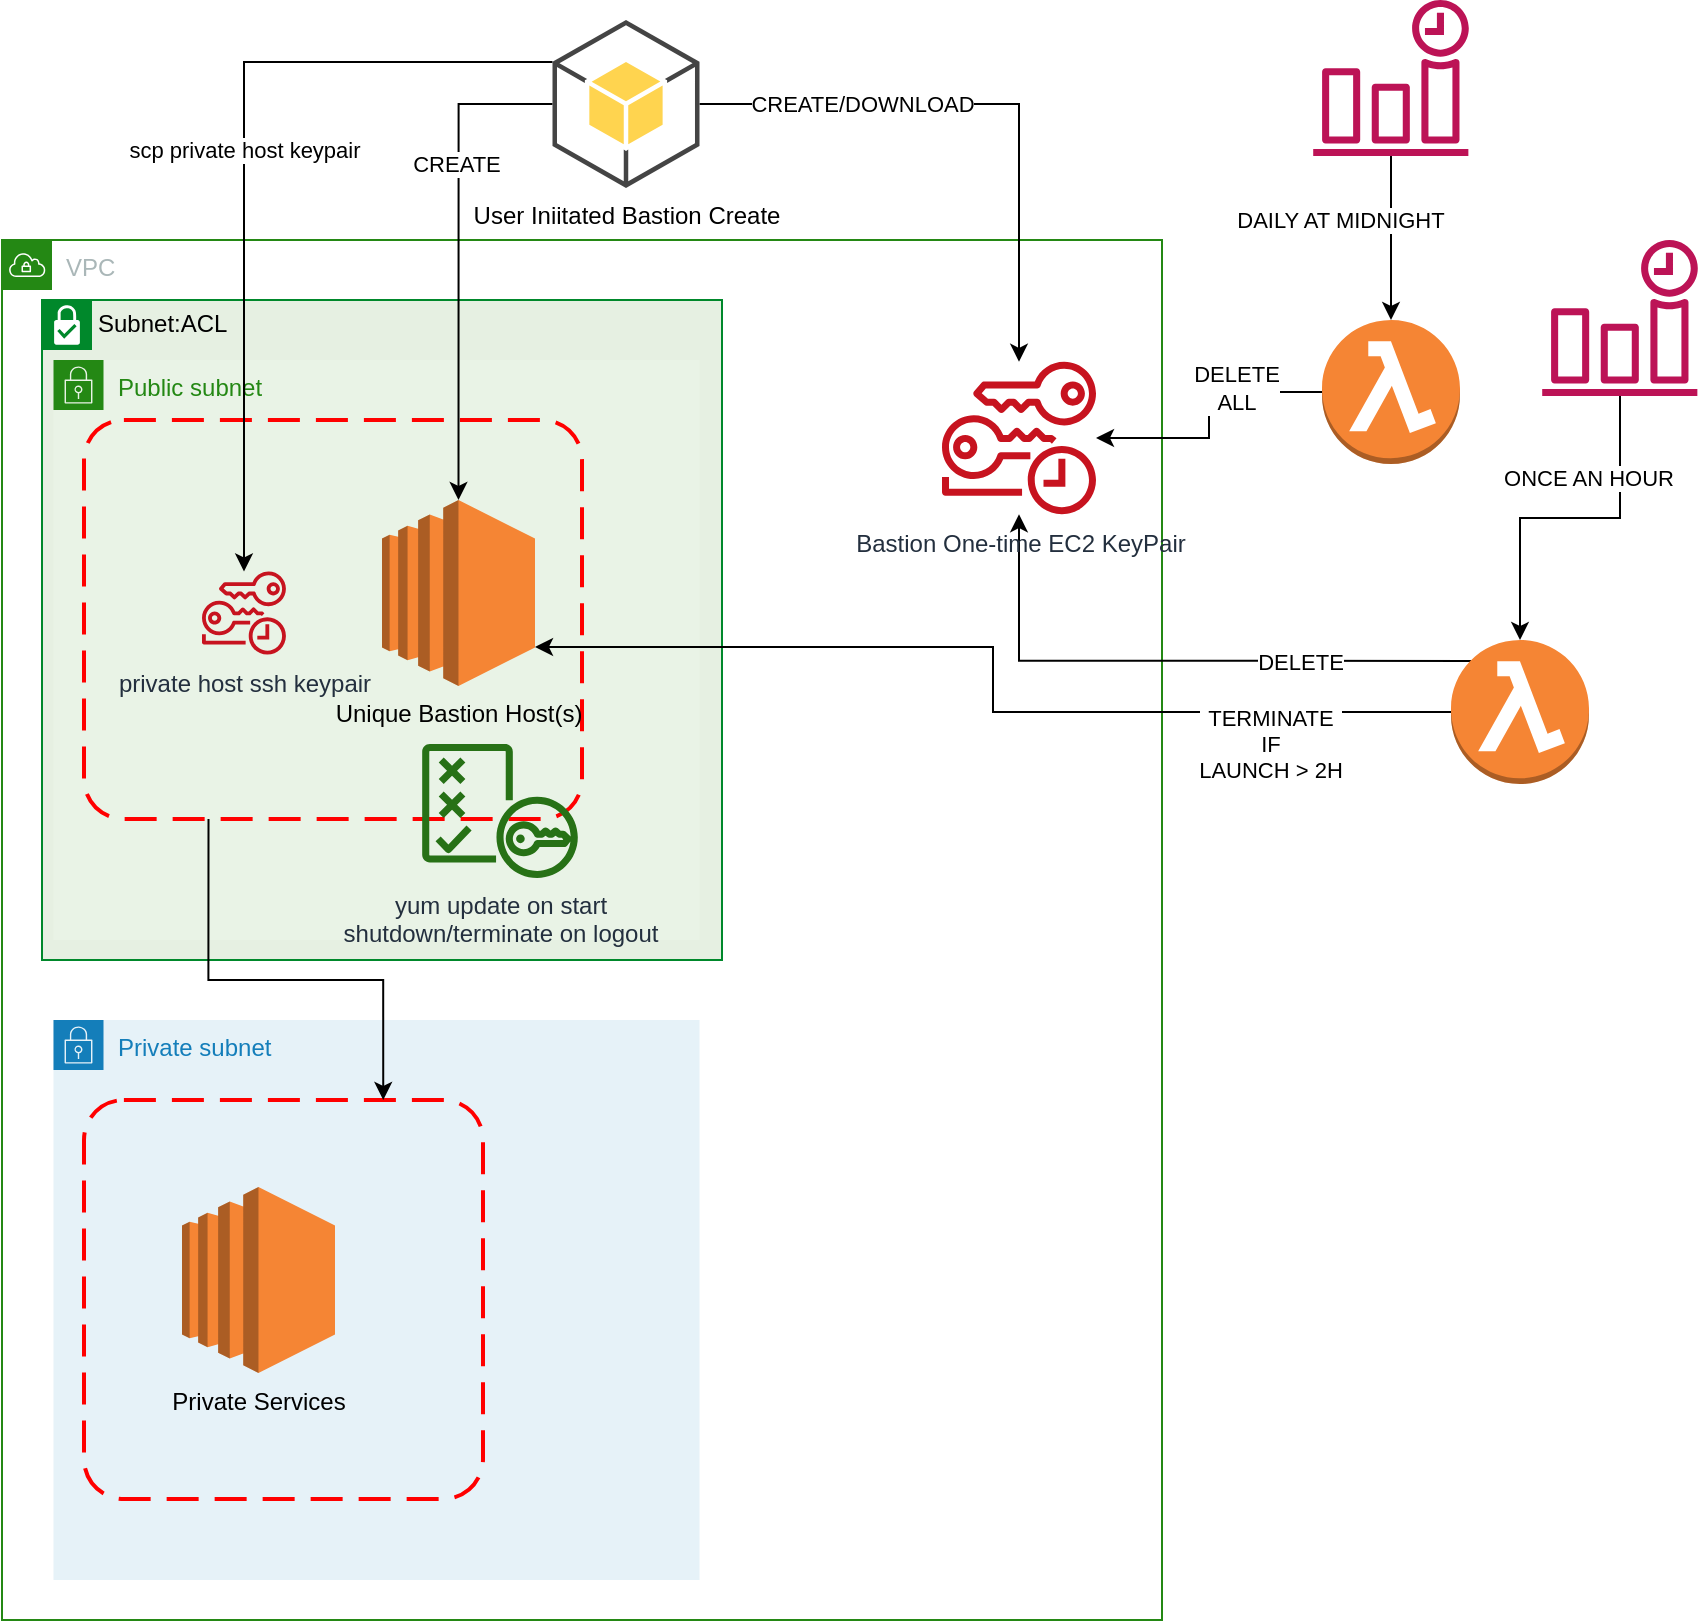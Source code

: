 <mxfile version="13.0.3" type="device"><diagram id="cXuZJiXlIFq0o71pRmyy" name="Page-1"><mxGraphModel dx="1173" dy="691" grid="1" gridSize="10" guides="1" tooltips="1" connect="1" arrows="1" fold="1" page="1" pageScale="1" pageWidth="1100" pageHeight="850" math="0" shadow="0"><root><mxCell id="0"/><mxCell id="1" parent="0"/><mxCell id="BgfmjJCs4iZUlXNiEyr_-5" value="VPC" style="points=[[0,0],[0.25,0],[0.5,0],[0.75,0],[1,0],[1,0.25],[1,0.5],[1,0.75],[1,1],[0.75,1],[0.5,1],[0.25,1],[0,1],[0,0.75],[0,0.5],[0,0.25]];outlineConnect=0;gradientColor=none;html=1;whiteSpace=wrap;fontSize=12;fontStyle=0;shape=mxgraph.aws4.group;grIcon=mxgraph.aws4.group_vpc;strokeColor=#248814;fillColor=none;verticalAlign=top;align=left;spacingLeft=30;fontColor=#AAB7B8;dashed=0;" vertex="1" parent="1"><mxGeometry x="10" y="140" width="580" height="690" as="geometry"/></mxCell><mxCell id="BgfmjJCs4iZUlXNiEyr_-16" value="Subnet:ACL" style="shape=mxgraph.ibm.box;prType=subnet;fontStyle=0;verticalAlign=top;align=left;spacingLeft=32;spacingTop=4;fillColor=#E6F0E2;rounded=0;whiteSpace=wrap;html=1;strokeColor=#00882B;strokeWidth=1;dashed=0;container=1;spacing=-4;collapsible=0;expand=0;recursiveResize=0;" vertex="1" parent="1"><mxGeometry x="30" y="170" width="340" height="330" as="geometry"/></mxCell><mxCell id="BgfmjJCs4iZUlXNiEyr_-10" value="Public subnet" style="points=[[0,0],[0.25,0],[0.5,0],[0.75,0],[1,0],[1,0.25],[1,0.5],[1,0.75],[1,1],[0.75,1],[0.5,1],[0.25,1],[0,1],[0,0.75],[0,0.5],[0,0.25]];outlineConnect=0;gradientColor=none;html=1;whiteSpace=wrap;fontSize=12;fontStyle=0;shape=mxgraph.aws4.group;grIcon=mxgraph.aws4.group_security_group;grStroke=0;strokeColor=#248814;fillColor=#E9F3E6;verticalAlign=top;align=left;spacingLeft=30;fontColor=#248814;dashed=0;" vertex="1" parent="BgfmjJCs4iZUlXNiEyr_-16"><mxGeometry x="5.75" y="30" width="323" height="290" as="geometry"/></mxCell><mxCell id="BgfmjJCs4iZUlXNiEyr_-12" value="" style="rounded=1;arcSize=10;dashed=1;strokeColor=#ff0000;fillColor=none;gradientColor=none;dashPattern=8 4;strokeWidth=2;" vertex="1" parent="BgfmjJCs4iZUlXNiEyr_-16"><mxGeometry x="21" y="60" width="249" height="199.5" as="geometry"/></mxCell><mxCell id="BgfmjJCs4iZUlXNiEyr_-4" value="Unique Bastion Host(s)" style="outlineConnect=0;dashed=0;verticalLabelPosition=bottom;verticalAlign=top;align=center;html=1;shape=mxgraph.aws3.ec2;fillColor=#F58534;gradientColor=none;" vertex="1" parent="BgfmjJCs4iZUlXNiEyr_-16"><mxGeometry x="170" y="100" width="76.5" height="93" as="geometry"/></mxCell><mxCell id="BgfmjJCs4iZUlXNiEyr_-27" value="yum update on start&lt;br&gt;shutdown/terminate on logout" style="outlineConnect=0;fontColor=#232F3E;gradientColor=none;fillColor=#277116;strokeColor=none;dashed=0;verticalLabelPosition=bottom;verticalAlign=top;align=center;html=1;fontSize=12;fontStyle=0;aspect=fixed;pointerEvents=1;shape=mxgraph.aws4.policy;" vertex="1" parent="BgfmjJCs4iZUlXNiEyr_-16"><mxGeometry x="190" y="222" width="78" height="67" as="geometry"/></mxCell><mxCell id="BgfmjJCs4iZUlXNiEyr_-22" value="private host ssh keypair" style="outlineConnect=0;fontColor=#232F3E;gradientColor=none;fillColor=#C7131F;strokeColor=none;dashed=0;verticalLabelPosition=bottom;verticalAlign=top;align=center;html=1;fontSize=12;fontStyle=0;aspect=fixed;pointerEvents=1;shape=mxgraph.aws4.temporary_security_credential;" vertex="1" parent="BgfmjJCs4iZUlXNiEyr_-16"><mxGeometry x="80" y="135.25" width="41.96" height="42.5" as="geometry"/></mxCell><mxCell id="BgfmjJCs4iZUlXNiEyr_-20" style="edgeStyle=orthogonalEdgeStyle;rounded=0;orthogonalLoop=1;jettySize=auto;html=1;exitX=0;exitY=0.5;exitDx=0;exitDy=0;exitPerimeter=0;entryX=0.5;entryY=0;entryDx=0;entryDy=0;entryPerimeter=0;" edge="1" parent="1" source="BgfmjJCs4iZUlXNiEyr_-3" target="BgfmjJCs4iZUlXNiEyr_-4"><mxGeometry relative="1" as="geometry"/></mxCell><mxCell id="BgfmjJCs4iZUlXNiEyr_-37" value="CREATE" style="edgeLabel;html=1;align=center;verticalAlign=middle;resizable=0;points=[];" vertex="1" connectable="0" parent="BgfmjJCs4iZUlXNiEyr_-20"><mxGeometry x="-0.617" y="30" relative="1" as="geometry"><mxPoint x="-32" y="30" as="offset"/></mxGeometry></mxCell><mxCell id="BgfmjJCs4iZUlXNiEyr_-21" style="edgeStyle=orthogonalEdgeStyle;rounded=0;orthogonalLoop=1;jettySize=auto;html=1;exitX=1;exitY=0.5;exitDx=0;exitDy=0;exitPerimeter=0;" edge="1" parent="1" source="BgfmjJCs4iZUlXNiEyr_-3" target="BgfmjJCs4iZUlXNiEyr_-6"><mxGeometry relative="1" as="geometry"/></mxCell><mxCell id="BgfmjJCs4iZUlXNiEyr_-36" value="CREATE/DOWNLOAD" style="edgeLabel;html=1;align=center;verticalAlign=middle;resizable=0;points=[];" vertex="1" connectable="0" parent="BgfmjJCs4iZUlXNiEyr_-21"><mxGeometry x="-0.57" y="-2" relative="1" as="geometry"><mxPoint x="19.18" y="-2" as="offset"/></mxGeometry></mxCell><mxCell id="BgfmjJCs4iZUlXNiEyr_-32" style="edgeStyle=orthogonalEdgeStyle;rounded=0;orthogonalLoop=1;jettySize=auto;html=1;exitX=0;exitY=0.25;exitDx=0;exitDy=0;exitPerimeter=0;" edge="1" parent="1" source="BgfmjJCs4iZUlXNiEyr_-3" target="BgfmjJCs4iZUlXNiEyr_-22"><mxGeometry relative="1" as="geometry"/></mxCell><mxCell id="BgfmjJCs4iZUlXNiEyr_-33" value="scp private host keypair" style="edgeLabel;html=1;align=center;verticalAlign=middle;resizable=0;points=[];" vertex="1" connectable="0" parent="BgfmjJCs4iZUlXNiEyr_-32"><mxGeometry x="-0.245" y="43" relative="1" as="geometry"><mxPoint x="-43" y="43" as="offset"/></mxGeometry></mxCell><mxCell id="BgfmjJCs4iZUlXNiEyr_-3" value="&lt;span&gt;User Iniitated Bastion Create&lt;/span&gt;" style="outlineConnect=0;dashed=0;verticalLabelPosition=bottom;verticalAlign=top;align=center;html=1;shape=mxgraph.aws3.android;fillColor=#FFD44F;gradientColor=none;" vertex="1" parent="1"><mxGeometry x="285.25" y="30" width="73.5" height="84" as="geometry"/></mxCell><mxCell id="BgfmjJCs4iZUlXNiEyr_-30" value="" style="edgeStyle=orthogonalEdgeStyle;rounded=0;orthogonalLoop=1;jettySize=auto;html=1;entryX=0.5;entryY=0;entryDx=0;entryDy=0;entryPerimeter=0;" edge="1" parent="1" source="BgfmjJCs4iZUlXNiEyr_-11" target="BgfmjJCs4iZUlXNiEyr_-25"><mxGeometry relative="1" as="geometry"><mxPoint x="769" y="298" as="targetPoint"/></mxGeometry></mxCell><mxCell id="BgfmjJCs4iZUlXNiEyr_-39" value="ONCE AN HOUR" style="edgeLabel;html=1;align=center;verticalAlign=middle;resizable=0;points=[];" vertex="1" connectable="0" parent="BgfmjJCs4iZUlXNiEyr_-30"><mxGeometry x="0.001" y="-10" relative="1" as="geometry"><mxPoint x="9" y="-10" as="offset"/></mxGeometry></mxCell><mxCell id="BgfmjJCs4iZUlXNiEyr_-11" value="" style="outlineConnect=0;fontColor=#232F3E;gradientColor=none;fillColor=#BC1356;strokeColor=none;dashed=0;verticalLabelPosition=bottom;verticalAlign=top;align=center;html=1;fontSize=12;fontStyle=0;aspect=fixed;pointerEvents=1;shape=mxgraph.aws4.event_time_based;" vertex="1" parent="1"><mxGeometry x="780" y="140" width="78" height="78" as="geometry"/></mxCell><mxCell id="BgfmjJCs4iZUlXNiEyr_-9" value="Private subnet" style="points=[[0,0],[0.25,0],[0.5,0],[0.75,0],[1,0],[1,0.25],[1,0.5],[1,0.75],[1,1],[0.75,1],[0.5,1],[0.25,1],[0,1],[0,0.75],[0,0.5],[0,0.25]];outlineConnect=0;gradientColor=none;html=1;whiteSpace=wrap;fontSize=12;fontStyle=0;shape=mxgraph.aws4.group;grIcon=mxgraph.aws4.group_security_group;grStroke=0;strokeColor=#147EBA;fillColor=#E6F2F8;verticalAlign=top;align=left;spacingLeft=30;fontColor=#147EBA;dashed=0;" vertex="1" parent="1"><mxGeometry x="35.75" y="530" width="323" height="280" as="geometry"/></mxCell><mxCell id="BgfmjJCs4iZUlXNiEyr_-31" style="edgeStyle=orthogonalEdgeStyle;rounded=0;orthogonalLoop=1;jettySize=auto;html=1;exitX=0;exitY=0.5;exitDx=0;exitDy=0;exitPerimeter=0;entryX=1;entryY=0.79;entryDx=0;entryDy=0;entryPerimeter=0;" edge="1" parent="1" source="BgfmjJCs4iZUlXNiEyr_-25" target="BgfmjJCs4iZUlXNiEyr_-4"><mxGeometry relative="1" as="geometry"/></mxCell><mxCell id="BgfmjJCs4iZUlXNiEyr_-34" value="TERMINATE&lt;br&gt;IF&lt;br&gt;LAUNCH &amp;gt; 2H" style="edgeLabel;html=1;align=center;verticalAlign=middle;resizable=0;points=[];" vertex="1" connectable="0" parent="BgfmjJCs4iZUlXNiEyr_-31"><mxGeometry x="-0.631" y="-1" relative="1" as="geometry"><mxPoint y="17" as="offset"/></mxGeometry></mxCell><mxCell id="BgfmjJCs4iZUlXNiEyr_-35" style="edgeStyle=orthogonalEdgeStyle;rounded=0;orthogonalLoop=1;jettySize=auto;html=1;exitX=0.145;exitY=0.145;exitDx=0;exitDy=0;exitPerimeter=0;" edge="1" parent="1" source="BgfmjJCs4iZUlXNiEyr_-25" target="BgfmjJCs4iZUlXNiEyr_-6"><mxGeometry relative="1" as="geometry"><mxPoint x="660" y="250" as="targetPoint"/></mxGeometry></mxCell><mxCell id="BgfmjJCs4iZUlXNiEyr_-38" value="DELETE" style="edgeLabel;html=1;align=center;verticalAlign=middle;resizable=0;points=[];" vertex="1" connectable="0" parent="BgfmjJCs4iZUlXNiEyr_-35"><mxGeometry x="-0.425" relative="1" as="geometry"><mxPoint as="offset"/></mxGeometry></mxCell><mxCell id="BgfmjJCs4iZUlXNiEyr_-25" value="" style="outlineConnect=0;dashed=0;verticalLabelPosition=bottom;verticalAlign=top;align=center;html=1;shape=mxgraph.aws3.lambda_function;fillColor=#F58534;gradientColor=none;" vertex="1" parent="1"><mxGeometry x="734.5" y="340" width="69" height="72" as="geometry"/></mxCell><mxCell id="BgfmjJCs4iZUlXNiEyr_-13" value="" style="rounded=1;arcSize=10;dashed=1;strokeColor=#ff0000;fillColor=none;gradientColor=none;dashPattern=8 4;strokeWidth=2;" vertex="1" parent="1"><mxGeometry x="51" y="570" width="199.5" height="199.5" as="geometry"/></mxCell><mxCell id="BgfmjJCs4iZUlXNiEyr_-14" value="Private Services" style="outlineConnect=0;dashed=0;verticalLabelPosition=bottom;verticalAlign=top;align=center;html=1;shape=mxgraph.aws3.ec2;fillColor=#F58534;gradientColor=none;" vertex="1" parent="1"><mxGeometry x="100" y="613.5" width="76.5" height="93" as="geometry"/></mxCell><mxCell id="BgfmjJCs4iZUlXNiEyr_-15" value="" style="edgeStyle=orthogonalEdgeStyle;rounded=0;orthogonalLoop=1;jettySize=auto;html=1;entryX=0.75;entryY=0;entryDx=0;entryDy=0;exitX=0.25;exitY=1;exitDx=0;exitDy=0;" edge="1" parent="1" source="BgfmjJCs4iZUlXNiEyr_-12" target="BgfmjJCs4iZUlXNiEyr_-13"><mxGeometry relative="1" as="geometry"><Array as="points"><mxPoint x="113" y="510"/><mxPoint x="201" y="510"/></Array></mxGeometry></mxCell><mxCell id="BgfmjJCs4iZUlXNiEyr_-6" value="Bastion One-time EC2 KeyPair" style="outlineConnect=0;fontColor=#232F3E;gradientColor=none;fillColor=#C7131F;strokeColor=none;dashed=0;verticalLabelPosition=bottom;verticalAlign=top;align=center;html=1;fontSize=12;fontStyle=0;aspect=fixed;pointerEvents=1;shape=mxgraph.aws4.temporary_security_credential;" vertex="1" parent="1"><mxGeometry x="480" y="200" width="77" height="78" as="geometry"/></mxCell><mxCell id="BgfmjJCs4iZUlXNiEyr_-42" value="" style="edgeStyle=orthogonalEdgeStyle;rounded=0;orthogonalLoop=1;jettySize=auto;html=1;" edge="1" parent="1" source="BgfmjJCs4iZUlXNiEyr_-40" target="BgfmjJCs4iZUlXNiEyr_-41"><mxGeometry relative="1" as="geometry"/></mxCell><mxCell id="BgfmjJCs4iZUlXNiEyr_-40" value="" style="outlineConnect=0;fontColor=#232F3E;gradientColor=none;fillColor=#BC1356;strokeColor=none;dashed=0;verticalLabelPosition=bottom;verticalAlign=top;align=center;html=1;fontSize=12;fontStyle=0;aspect=fixed;pointerEvents=1;shape=mxgraph.aws4.event_time_based;" vertex="1" parent="1"><mxGeometry x="665.5" y="20" width="78" height="78" as="geometry"/></mxCell><mxCell id="BgfmjJCs4iZUlXNiEyr_-44" style="edgeStyle=orthogonalEdgeStyle;rounded=0;orthogonalLoop=1;jettySize=auto;html=1;" edge="1" parent="1" source="BgfmjJCs4iZUlXNiEyr_-41" target="BgfmjJCs4iZUlXNiEyr_-6"><mxGeometry relative="1" as="geometry"/></mxCell><mxCell id="BgfmjJCs4iZUlXNiEyr_-45" value="DELETE&lt;br&gt;ALL" style="edgeLabel;html=1;align=center;verticalAlign=middle;resizable=0;points=[];" vertex="1" connectable="0" parent="BgfmjJCs4iZUlXNiEyr_-44"><mxGeometry x="-0.358" y="-2" relative="1" as="geometry"><mxPoint as="offset"/></mxGeometry></mxCell><mxCell id="BgfmjJCs4iZUlXNiEyr_-41" value="" style="outlineConnect=0;dashed=0;verticalLabelPosition=bottom;verticalAlign=top;align=center;html=1;shape=mxgraph.aws3.lambda_function;fillColor=#F58534;gradientColor=none;" vertex="1" parent="1"><mxGeometry x="670" y="180" width="69" height="72" as="geometry"/></mxCell><mxCell id="BgfmjJCs4iZUlXNiEyr_-43" value="DAILY AT MIDNIGHT" style="edgeLabel;html=1;align=center;verticalAlign=middle;resizable=0;points=[];" vertex="1" connectable="0" parent="1"><mxGeometry x="669.997" y="140.004" as="geometry"><mxPoint x="9" y="-10" as="offset"/></mxGeometry></mxCell></root></mxGraphModel></diagram></mxfile>
